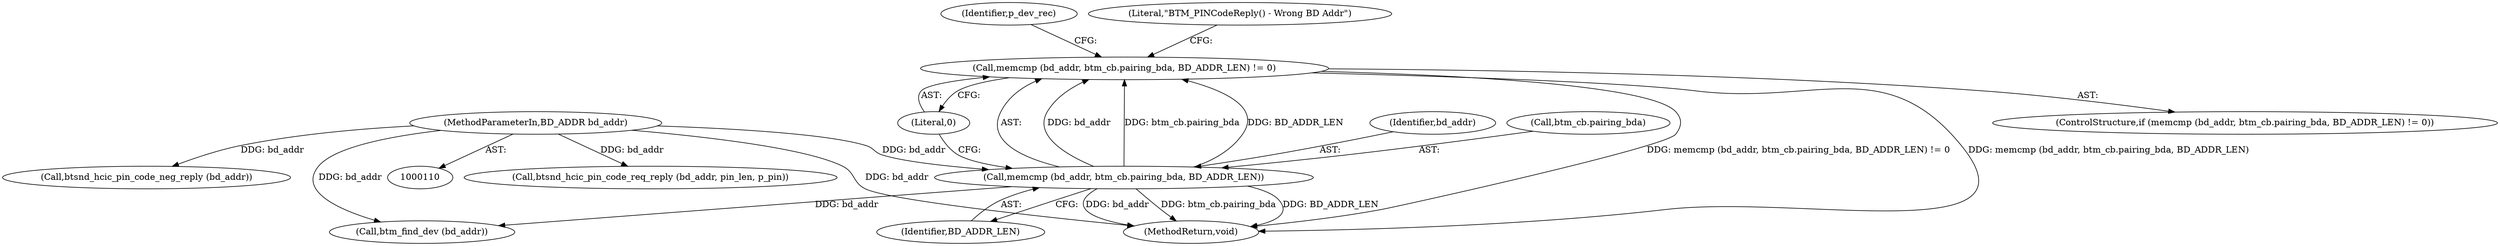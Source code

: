 digraph "0_Android_c677ee92595335233eb0e7b59809a1a94e7a678a@API" {
"1000143" [label="(Call,memcmp (bd_addr, btm_cb.pairing_bda, BD_ADDR_LEN) != 0)"];
"1000144" [label="(Call,memcmp (bd_addr, btm_cb.pairing_bda, BD_ADDR_LEN))"];
"1000111" [label="(MethodParameterIn,BD_ADDR bd_addr)"];
"1000145" [label="(Identifier,bd_addr)"];
"1000158" [label="(Identifier,p_dev_rec)"];
"1000153" [label="(Literal,\"BTM_PINCodeReply() - Wrong BD Addr\")"];
"1000374" [label="(MethodReturn,void)"];
"1000159" [label="(Call,btm_find_dev (bd_addr))"];
"1000370" [label="(Call,btsnd_hcic_pin_code_req_reply (bd_addr, pin_len, p_pin))"];
"1000149" [label="(Identifier,BD_ADDR_LEN)"];
"1000143" [label="(Call,memcmp (bd_addr, btm_cb.pairing_bda, BD_ADDR_LEN) != 0)"];
"1000146" [label="(Call,btm_cb.pairing_bda)"];
"1000144" [label="(Call,memcmp (bd_addr, btm_cb.pairing_bda, BD_ADDR_LEN))"];
"1000111" [label="(MethodParameterIn,BD_ADDR bd_addr)"];
"1000150" [label="(Literal,0)"];
"1000212" [label="(Call,btsnd_hcic_pin_code_neg_reply (bd_addr))"];
"1000142" [label="(ControlStructure,if (memcmp (bd_addr, btm_cb.pairing_bda, BD_ADDR_LEN) != 0))"];
"1000143" -> "1000142"  [label="AST: "];
"1000143" -> "1000150"  [label="CFG: "];
"1000144" -> "1000143"  [label="AST: "];
"1000150" -> "1000143"  [label="AST: "];
"1000153" -> "1000143"  [label="CFG: "];
"1000158" -> "1000143"  [label="CFG: "];
"1000143" -> "1000374"  [label="DDG: memcmp (bd_addr, btm_cb.pairing_bda, BD_ADDR_LEN)"];
"1000143" -> "1000374"  [label="DDG: memcmp (bd_addr, btm_cb.pairing_bda, BD_ADDR_LEN) != 0"];
"1000144" -> "1000143"  [label="DDG: bd_addr"];
"1000144" -> "1000143"  [label="DDG: btm_cb.pairing_bda"];
"1000144" -> "1000143"  [label="DDG: BD_ADDR_LEN"];
"1000144" -> "1000149"  [label="CFG: "];
"1000145" -> "1000144"  [label="AST: "];
"1000146" -> "1000144"  [label="AST: "];
"1000149" -> "1000144"  [label="AST: "];
"1000150" -> "1000144"  [label="CFG: "];
"1000144" -> "1000374"  [label="DDG: BD_ADDR_LEN"];
"1000144" -> "1000374"  [label="DDG: bd_addr"];
"1000144" -> "1000374"  [label="DDG: btm_cb.pairing_bda"];
"1000111" -> "1000144"  [label="DDG: bd_addr"];
"1000144" -> "1000159"  [label="DDG: bd_addr"];
"1000111" -> "1000110"  [label="AST: "];
"1000111" -> "1000374"  [label="DDG: bd_addr"];
"1000111" -> "1000159"  [label="DDG: bd_addr"];
"1000111" -> "1000212"  [label="DDG: bd_addr"];
"1000111" -> "1000370"  [label="DDG: bd_addr"];
}
